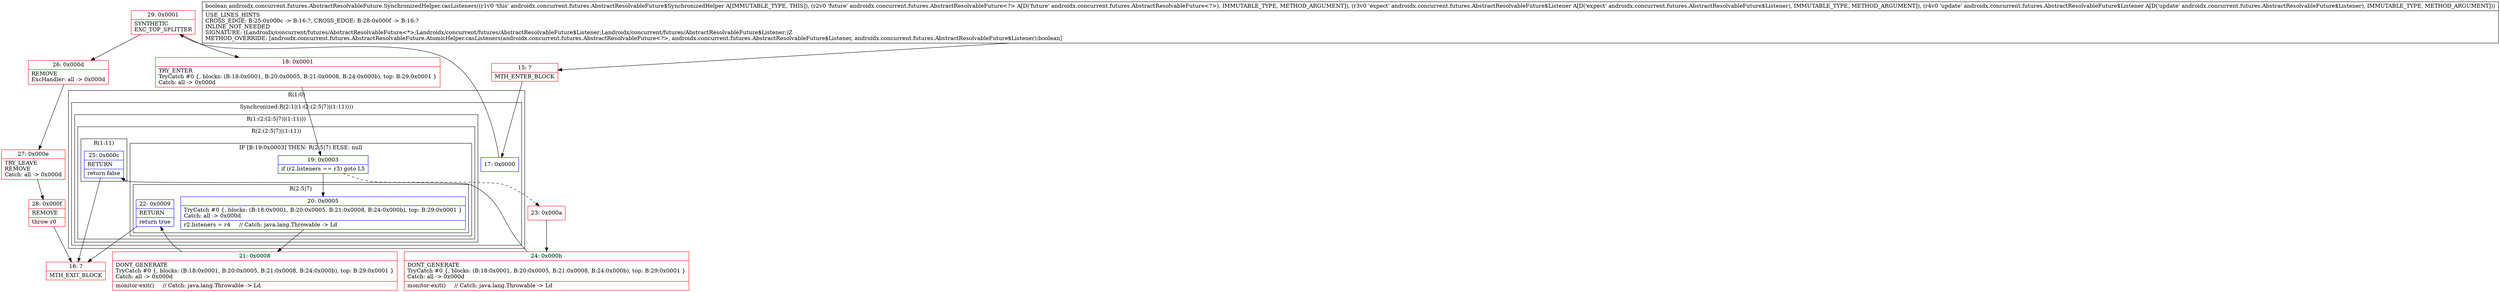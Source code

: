 digraph "CFG forandroidx.concurrent.futures.AbstractResolvableFuture.SynchronizedHelper.casListeners(Landroidx\/concurrent\/futures\/AbstractResolvableFuture;Landroidx\/concurrent\/futures\/AbstractResolvableFuture$Listener;Landroidx\/concurrent\/futures\/AbstractResolvableFuture$Listener;)Z" {
subgraph cluster_Region_455273450 {
label = "R(1:0)";
node [shape=record,color=blue];
subgraph cluster_SynchronizedRegion_197592084 {
label = "Synchronized:R(2:1|(1:(2:(2:5|7)|(1:11))))";
node [shape=record,color=blue];
Node_17 [shape=record,label="{17\:\ 0x0000}"];
subgraph cluster_Region_236427486 {
label = "R(1:(2:(2:5|7)|(1:11)))";
node [shape=record,color=blue];
subgraph cluster_Region_1712602900 {
label = "R(2:(2:5|7)|(1:11))";
node [shape=record,color=blue];
subgraph cluster_IfRegion_1785066887 {
label = "IF [B:19:0x0003] THEN: R(2:5|7) ELSE: null";
node [shape=record,color=blue];
Node_19 [shape=record,label="{19\:\ 0x0003|if (r2.listeners == r3) goto L5\l}"];
subgraph cluster_Region_1496431483 {
label = "R(2:5|7)";
node [shape=record,color=blue];
Node_20 [shape=record,label="{20\:\ 0x0005|TryCatch #0 \{, blocks: (B:18:0x0001, B:20:0x0005, B:21:0x0008, B:24:0x000b), top: B:29:0x0001 \}\lCatch: all \-\> 0x000d\l|r2.listeners = r4     \/\/ Catch: java.lang.Throwable \-\> Ld\l}"];
Node_22 [shape=record,label="{22\:\ 0x0009|RETURN\l|return true\l}"];
}
}
subgraph cluster_Region_1800542699 {
label = "R(1:11)";
node [shape=record,color=blue];
Node_25 [shape=record,label="{25\:\ 0x000c|RETURN\l|return false\l}"];
}
}
}
}
}
Node_15 [shape=record,color=red,label="{15\:\ ?|MTH_ENTER_BLOCK\l}"];
Node_29 [shape=record,color=red,label="{29\:\ 0x0001|SYNTHETIC\lEXC_TOP_SPLITTER\l}"];
Node_18 [shape=record,color=red,label="{18\:\ 0x0001|TRY_ENTER\lTryCatch #0 \{, blocks: (B:18:0x0001, B:20:0x0005, B:21:0x0008, B:24:0x000b), top: B:29:0x0001 \}\lCatch: all \-\> 0x000d\l}"];
Node_21 [shape=record,color=red,label="{21\:\ 0x0008|DONT_GENERATE\lTryCatch #0 \{, blocks: (B:18:0x0001, B:20:0x0005, B:21:0x0008, B:24:0x000b), top: B:29:0x0001 \}\lCatch: all \-\> 0x000d\l|monitor\-exit()     \/\/ Catch: java.lang.Throwable \-\> Ld\l}"];
Node_16 [shape=record,color=red,label="{16\:\ ?|MTH_EXIT_BLOCK\l}"];
Node_23 [shape=record,color=red,label="{23\:\ 0x000a}"];
Node_24 [shape=record,color=red,label="{24\:\ 0x000b|DONT_GENERATE\lTryCatch #0 \{, blocks: (B:18:0x0001, B:20:0x0005, B:21:0x0008, B:24:0x000b), top: B:29:0x0001 \}\lCatch: all \-\> 0x000d\l|monitor\-exit()     \/\/ Catch: java.lang.Throwable \-\> Ld\l}"];
Node_26 [shape=record,color=red,label="{26\:\ 0x000d|REMOVE\lExcHandler: all \-\> 0x000d\l}"];
Node_27 [shape=record,color=red,label="{27\:\ 0x000e|TRY_LEAVE\lREMOVE\lCatch: all \-\> 0x000d\l}"];
Node_28 [shape=record,color=red,label="{28\:\ 0x000f|REMOVE\l|throw r0\l}"];
MethodNode[shape=record,label="{boolean androidx.concurrent.futures.AbstractResolvableFuture.SynchronizedHelper.casListeners((r1v0 'this' androidx.concurrent.futures.AbstractResolvableFuture$SynchronizedHelper A[IMMUTABLE_TYPE, THIS]), (r2v0 'future' androidx.concurrent.futures.AbstractResolvableFuture\<?\> A[D('future' androidx.concurrent.futures.AbstractResolvableFuture\<?\>), IMMUTABLE_TYPE, METHOD_ARGUMENT]), (r3v0 'expect' androidx.concurrent.futures.AbstractResolvableFuture$Listener A[D('expect' androidx.concurrent.futures.AbstractResolvableFuture$Listener), IMMUTABLE_TYPE, METHOD_ARGUMENT]), (r4v0 'update' androidx.concurrent.futures.AbstractResolvableFuture$Listener A[D('update' androidx.concurrent.futures.AbstractResolvableFuture$Listener), IMMUTABLE_TYPE, METHOD_ARGUMENT]))  | USE_LINES_HINTS\lCROSS_EDGE: B:25:0x000c \-\> B:16:?, CROSS_EDGE: B:28:0x000f \-\> B:16:?\lINLINE_NOT_NEEDED\lSIGNATURE: (Landroidx\/concurrent\/futures\/AbstractResolvableFuture\<*\>;Landroidx\/concurrent\/futures\/AbstractResolvableFuture$Listener;Landroidx\/concurrent\/futures\/AbstractResolvableFuture$Listener;)Z\lMETHOD_OVERRIDE: [androidx.concurrent.futures.AbstractResolvableFuture.AtomicHelper.casListeners(androidx.concurrent.futures.AbstractResolvableFuture\<?\>, androidx.concurrent.futures.AbstractResolvableFuture$Listener, androidx.concurrent.futures.AbstractResolvableFuture$Listener):boolean]\l}"];
MethodNode -> Node_15;Node_17 -> Node_29;
Node_19 -> Node_20;
Node_19 -> Node_23[style=dashed];
Node_20 -> Node_21;
Node_22 -> Node_16;
Node_25 -> Node_16;
Node_15 -> Node_17;
Node_29 -> Node_18;
Node_29 -> Node_26;
Node_18 -> Node_19;
Node_21 -> Node_22;
Node_23 -> Node_24;
Node_24 -> Node_25;
Node_26 -> Node_27;
Node_27 -> Node_28;
Node_28 -> Node_16;
}

